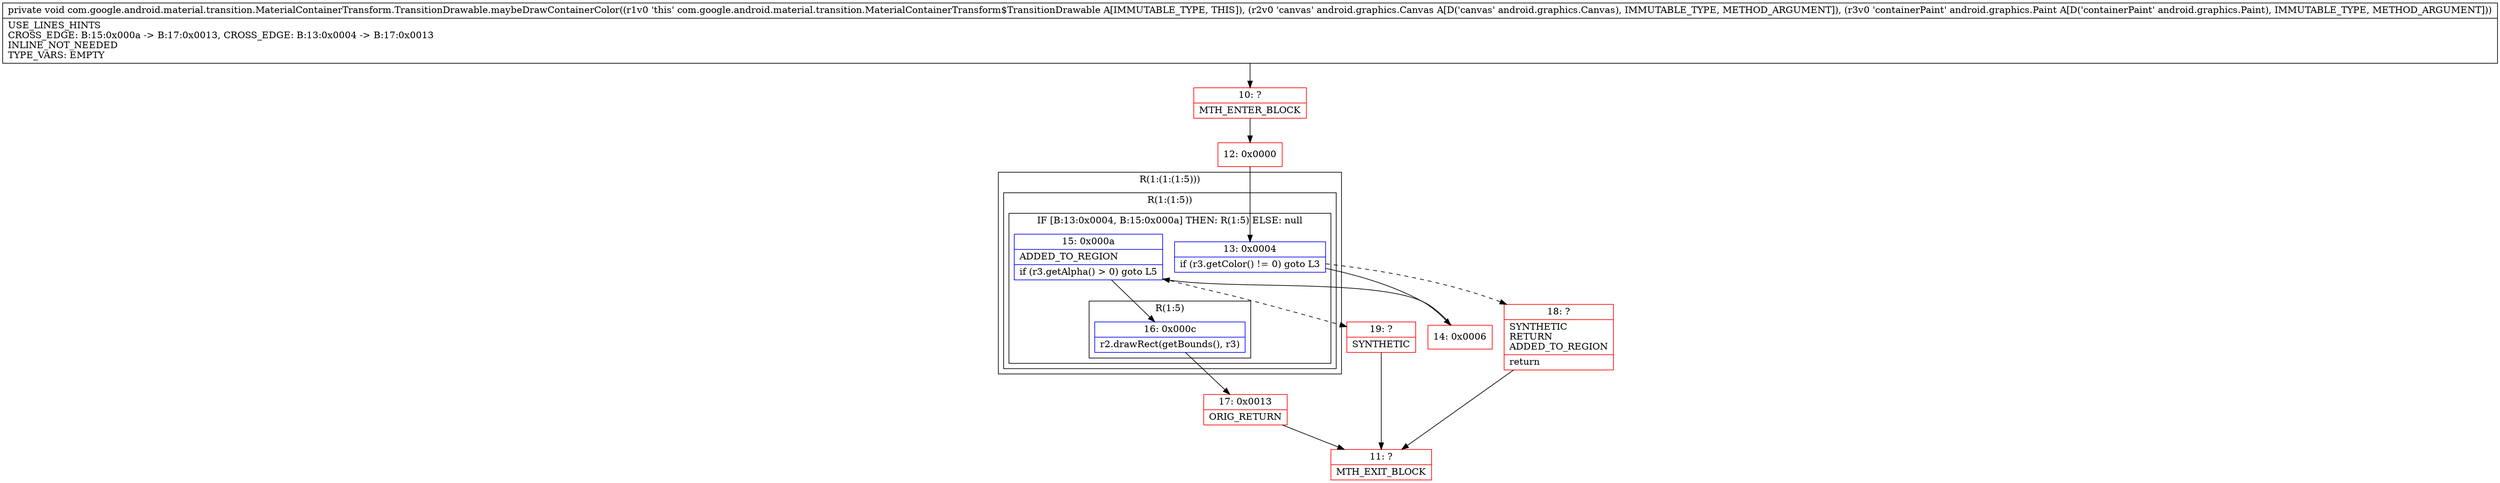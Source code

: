 digraph "CFG forcom.google.android.material.transition.MaterialContainerTransform.TransitionDrawable.maybeDrawContainerColor(Landroid\/graphics\/Canvas;Landroid\/graphics\/Paint;)V" {
subgraph cluster_Region_145165879 {
label = "R(1:(1:(1:5)))";
node [shape=record,color=blue];
subgraph cluster_Region_193049157 {
label = "R(1:(1:5))";
node [shape=record,color=blue];
subgraph cluster_IfRegion_1003425091 {
label = "IF [B:13:0x0004, B:15:0x000a] THEN: R(1:5) ELSE: null";
node [shape=record,color=blue];
Node_13 [shape=record,label="{13\:\ 0x0004|if (r3.getColor() != 0) goto L3\l}"];
Node_15 [shape=record,label="{15\:\ 0x000a|ADDED_TO_REGION\l|if (r3.getAlpha() \> 0) goto L5\l}"];
subgraph cluster_Region_289768214 {
label = "R(1:5)";
node [shape=record,color=blue];
Node_16 [shape=record,label="{16\:\ 0x000c|r2.drawRect(getBounds(), r3)\l}"];
}
}
}
}
Node_10 [shape=record,color=red,label="{10\:\ ?|MTH_ENTER_BLOCK\l}"];
Node_12 [shape=record,color=red,label="{12\:\ 0x0000}"];
Node_14 [shape=record,color=red,label="{14\:\ 0x0006}"];
Node_17 [shape=record,color=red,label="{17\:\ 0x0013|ORIG_RETURN\l}"];
Node_11 [shape=record,color=red,label="{11\:\ ?|MTH_EXIT_BLOCK\l}"];
Node_19 [shape=record,color=red,label="{19\:\ ?|SYNTHETIC\l}"];
Node_18 [shape=record,color=red,label="{18\:\ ?|SYNTHETIC\lRETURN\lADDED_TO_REGION\l|return\l}"];
MethodNode[shape=record,label="{private void com.google.android.material.transition.MaterialContainerTransform.TransitionDrawable.maybeDrawContainerColor((r1v0 'this' com.google.android.material.transition.MaterialContainerTransform$TransitionDrawable A[IMMUTABLE_TYPE, THIS]), (r2v0 'canvas' android.graphics.Canvas A[D('canvas' android.graphics.Canvas), IMMUTABLE_TYPE, METHOD_ARGUMENT]), (r3v0 'containerPaint' android.graphics.Paint A[D('containerPaint' android.graphics.Paint), IMMUTABLE_TYPE, METHOD_ARGUMENT]))  | USE_LINES_HINTS\lCROSS_EDGE: B:15:0x000a \-\> B:17:0x0013, CROSS_EDGE: B:13:0x0004 \-\> B:17:0x0013\lINLINE_NOT_NEEDED\lTYPE_VARS: EMPTY\l}"];
MethodNode -> Node_10;Node_13 -> Node_14;
Node_13 -> Node_18[style=dashed];
Node_15 -> Node_16;
Node_15 -> Node_19[style=dashed];
Node_16 -> Node_17;
Node_10 -> Node_12;
Node_12 -> Node_13;
Node_14 -> Node_15;
Node_17 -> Node_11;
Node_19 -> Node_11;
Node_18 -> Node_11;
}

